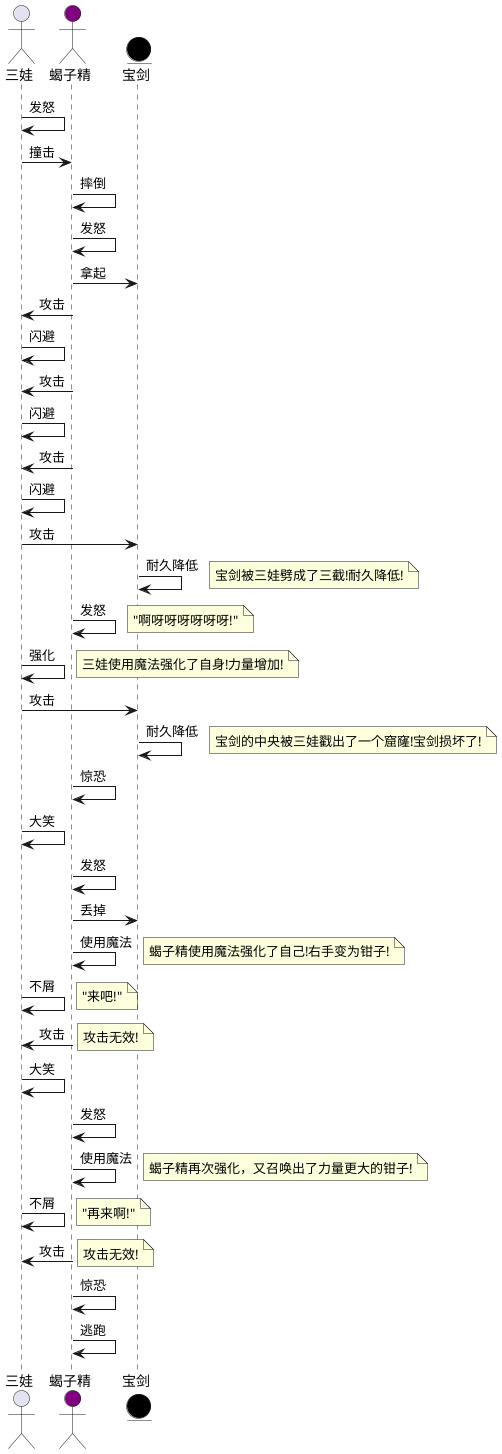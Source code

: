 ' https://www.bilibili.com/video/BV1zQ4y1d7dQ?p=6
' 3:40-4:34

@startuml
actor       三娃   as Cucumis 
actor       蝎子精    as Monster   #Purple 
entity      宝剑  as Sword #Black

Cucumis -> Cucumis:发怒

Cucumis -> Monster:撞击

Monster -> Monster:摔倒

Monster -> Monster:发怒

Monster ->Sword:拿起

Monster -> Cucumis:攻击

Cucumis -> Cucumis:闪避

Monster -> Cucumis:攻击

Cucumis -> Cucumis:闪避

Monster -> Cucumis:攻击

Cucumis -> Cucumis:闪避

Cucumis -> Sword:攻击

Sword -> Sword:耐久降低
note right
宝剑被三娃劈成了三截!耐久降低!
end note

Monster -> Monster:发怒
note right
"啊呀呀呀呀呀呀!"
end note

Cucumis -> Cucumis:强化
note right
三娃使用魔法强化了自身!力量增加!
end note
Cucumis -> Sword:攻击

Sword -> Sword:耐久降低
note right
宝剑的中央被三娃戳出了一个窟窿!宝剑损坏了!
end note

Monster -> Monster:惊恐

Cucumis -> Cucumis:大笑

Monster ->Monster:发怒

Monster -> Sword:丢掉

Monster ->Monster:使用魔法

note right
蝎子精使用魔法强化了自己!右手变为钳子!
end note

Cucumis ->Cucumis:不屑
note right
"来吧!"
end note

Monster ->Cucumis:攻击

note right
攻击无效!
end note

Cucumis -> Cucumis: 大笑
Monster -> Monster:发怒
Monster ->Monster:使用魔法

note right
蝎子精再次强化，又召唤出了力量更大的钳子!
end note

Cucumis ->Cucumis:不屑
note right
"再来啊!"
end note

Monster ->Cucumis:攻击

note right
攻击无效!
end note

Monster ->Monster:惊恐
Monster ->Monster:逃跑
@enduml

